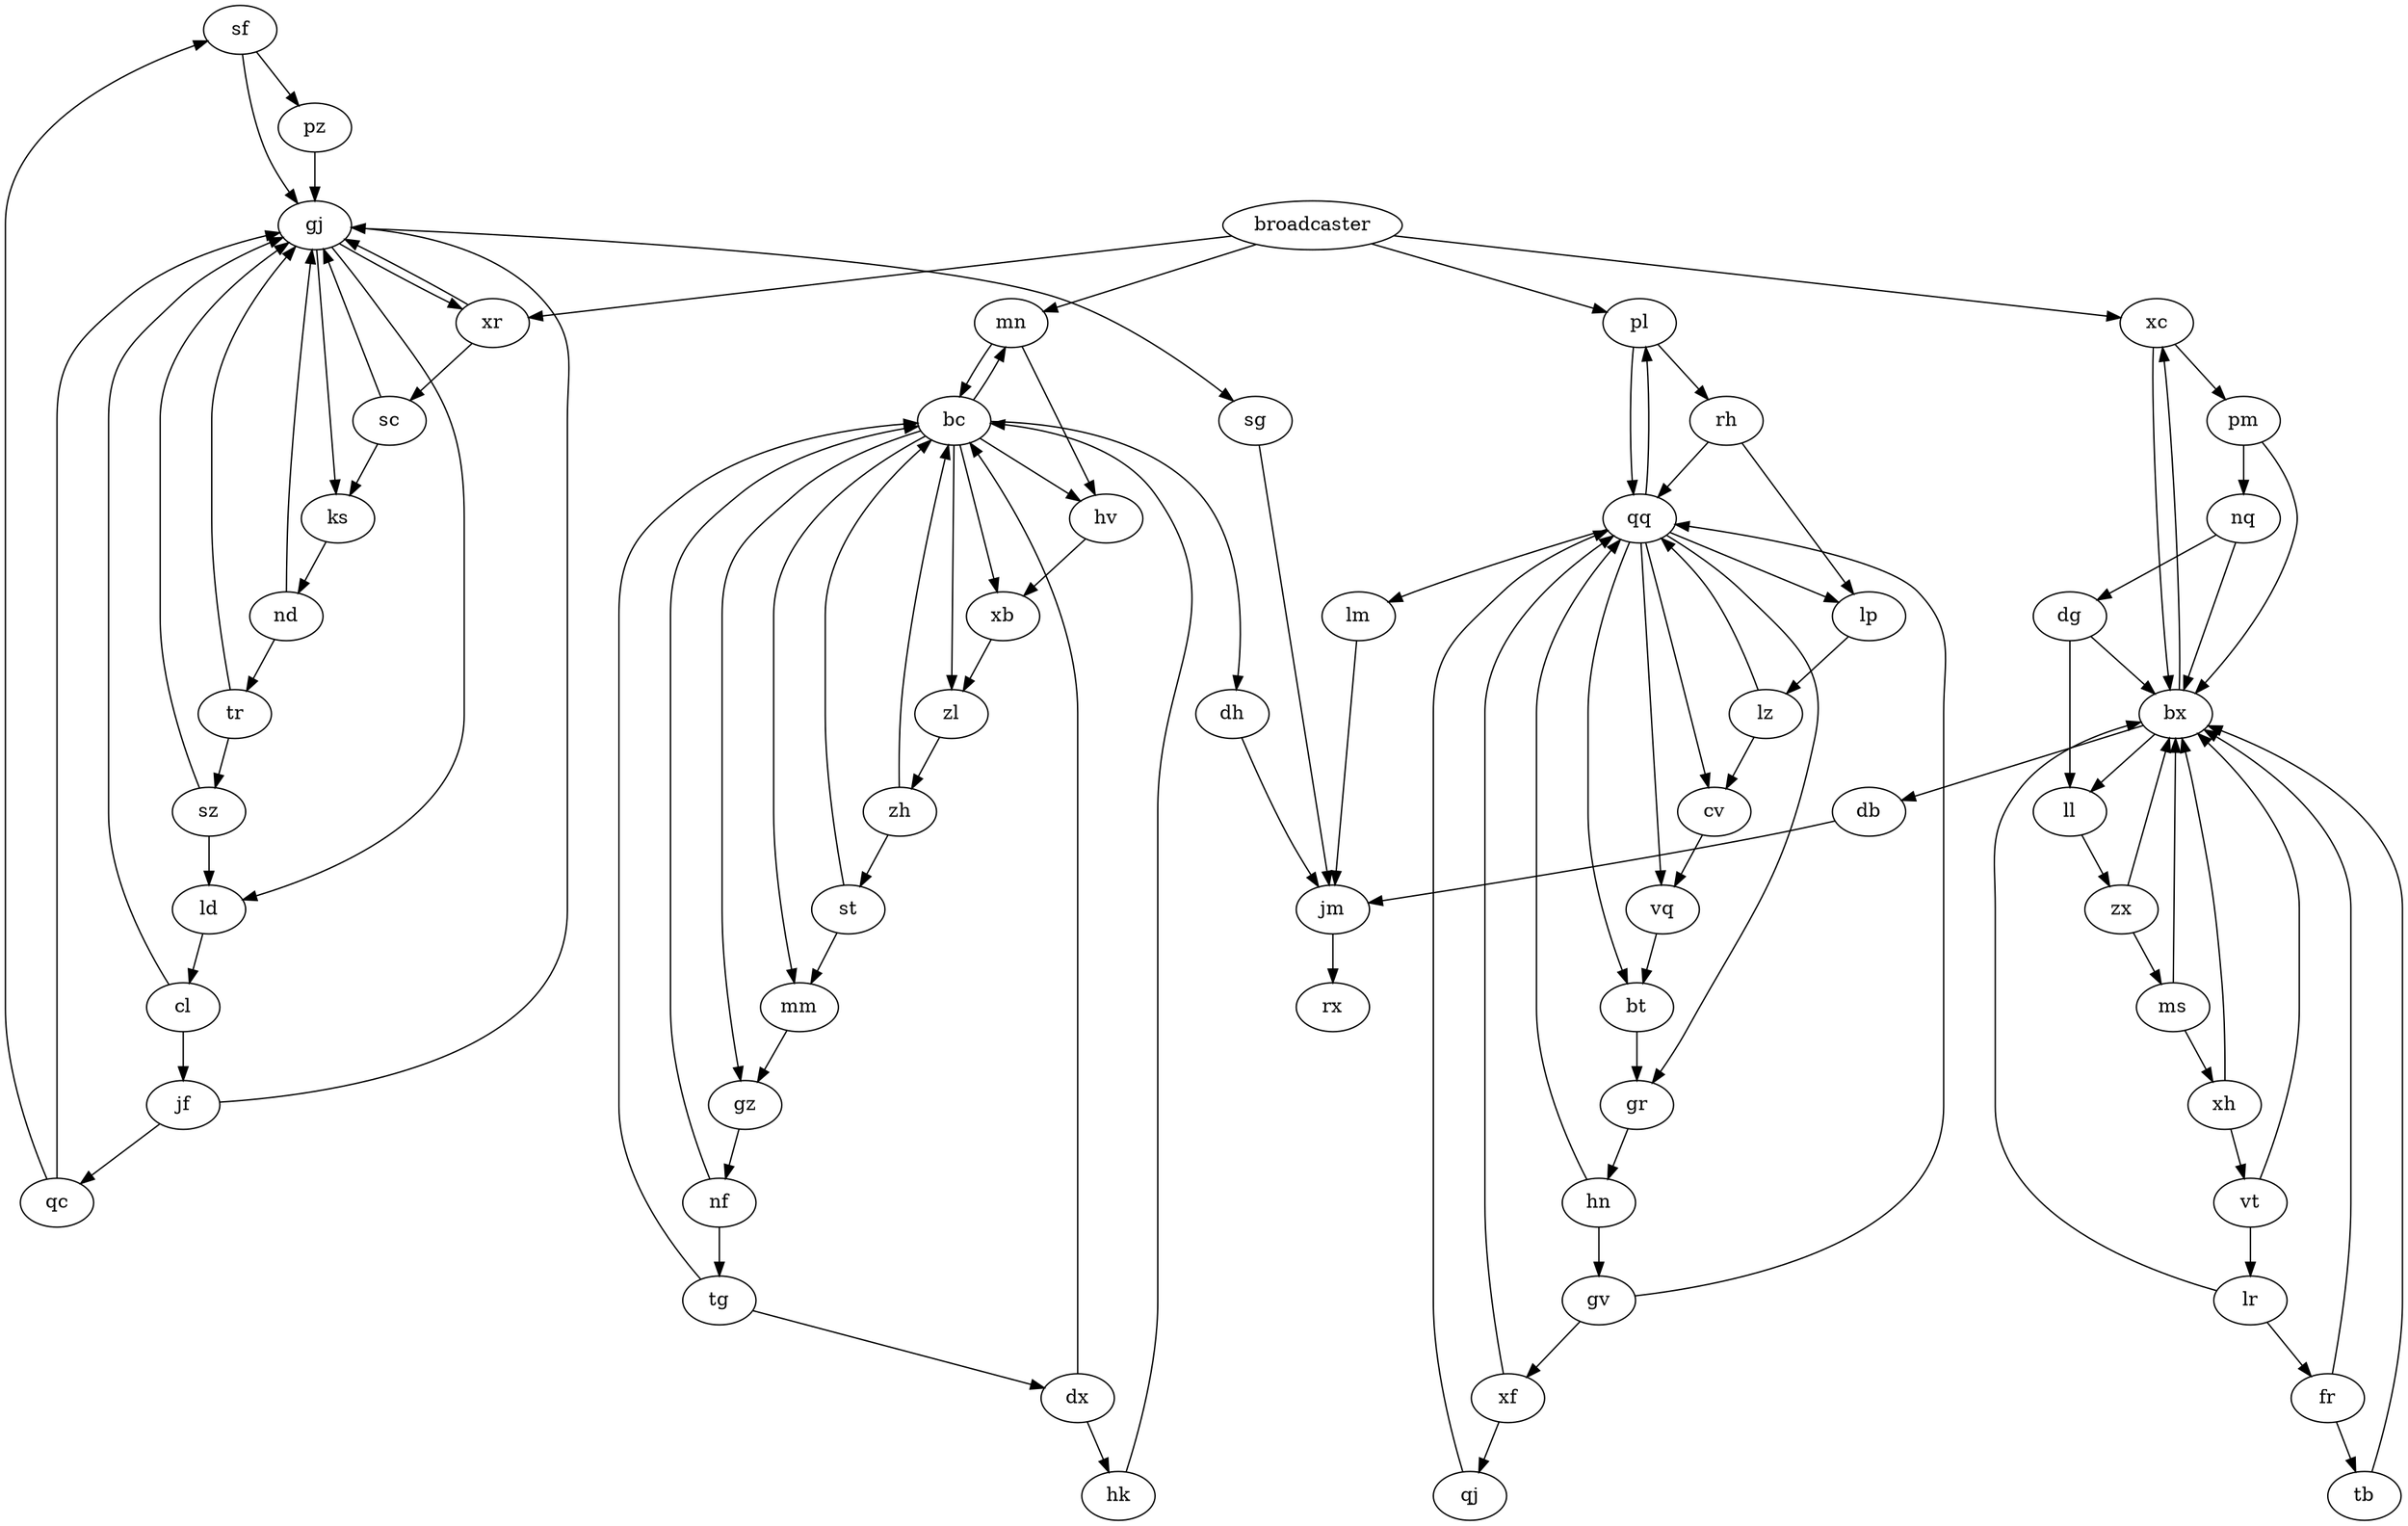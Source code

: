 digraph "input" {
sf -> pz, gj
zh -> bc, st
hk -> bc
bc -> mn, zl, xb, mm, dh, hv, gz
st -> bc, mm
gv -> xf, qq
hv -> xb
nd -> gj, tr
zx -> bx, ms
sc -> ks, gj
gr -> hn
pl -> qq, rh
qc -> sf, gj
xr -> sc, gj
zl -> zh
gj -> ks, ld, sg, xr
dg -> ll, bx
nf -> bc, tg
lz -> cv, qq
nq -> dg, bx
rh -> qq, lp
xf -> qq, qj
ms -> bx, xh
mn -> bc, hv
jm -> rx
xh -> vt, bx
pz -> gj
vq -> bt
gz -> nf
bt -> gr
sg -> jm
fr -> bx, tb
lm -> jm
ld -> cl
cv -> vq
cl -> gj, jf
tr -> gj, sz
sz -> gj, ld
dx -> hk, bc
lr -> bx, fr
vt -> lr, bx
ll -> zx
broadcaster -> pl, xr, mn, xc
lp -> lz
mm -> gz
qq -> lm, gr, cv, vq, lp, pl, bt
xb -> zl
bx -> ll, xc, db
tb -> bx
hn -> gv, qq
jf -> qc, gj
qj -> qq
xc -> bx, pm
tg -> bc, dx
dh -> jm
ks -> nd
db -> jm
pm -> bx, nq

}
